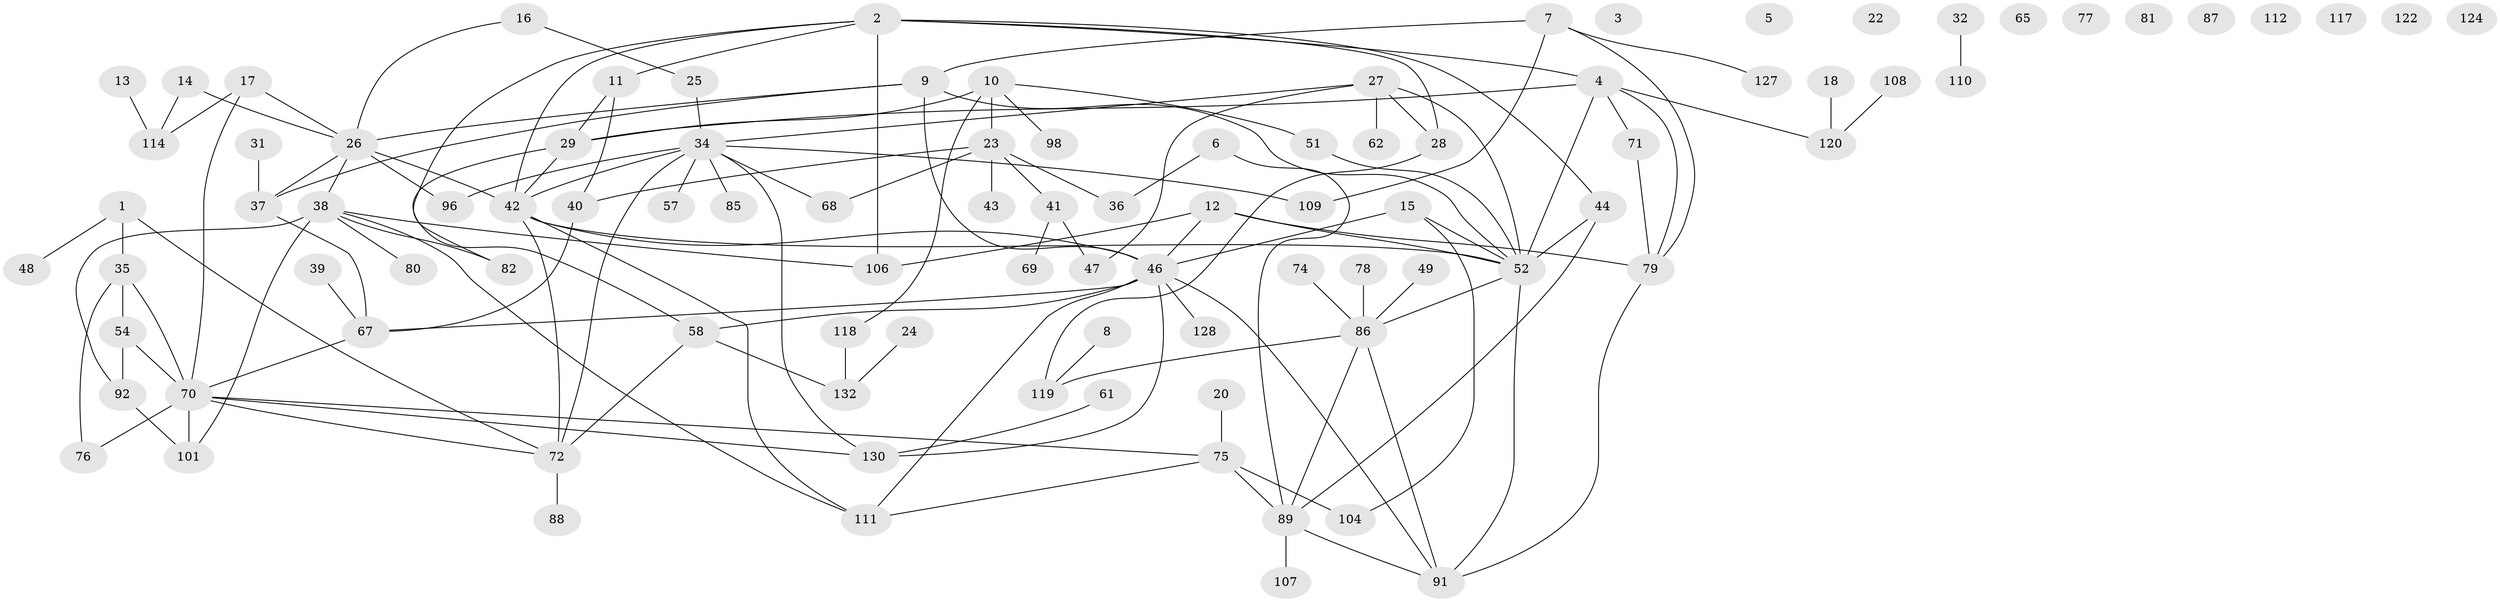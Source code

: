 // Generated by graph-tools (version 1.1) at 2025/23/03/03/25 07:23:28]
// undirected, 96 vertices, 136 edges
graph export_dot {
graph [start="1"]
  node [color=gray90,style=filled];
  1;
  2 [super="+136"];
  3;
  4 [super="+133"];
  5;
  6;
  7 [super="+19"];
  8;
  9 [super="+30"];
  10 [super="+129"];
  11 [super="+21"];
  12;
  13 [super="+97"];
  14 [super="+60"];
  15 [super="+50"];
  16 [super="+121"];
  17;
  18 [super="+33"];
  20 [super="+45"];
  22;
  23 [super="+73"];
  24;
  25 [super="+125"];
  26 [super="+102"];
  27 [super="+123"];
  28;
  29 [super="+64"];
  31;
  32;
  34 [super="+63"];
  35 [super="+94"];
  36 [super="+66"];
  37;
  38 [super="+99"];
  39 [super="+116"];
  40 [super="+53"];
  41;
  42 [super="+56"];
  43;
  44 [super="+90"];
  46 [super="+55"];
  47;
  48;
  49;
  51;
  52 [super="+83"];
  54 [super="+59"];
  57;
  58 [super="+84"];
  61;
  62;
  65;
  67 [super="+135"];
  68;
  69;
  70 [super="+105"];
  71 [super="+113"];
  72 [super="+100"];
  74;
  75 [super="+131"];
  76;
  77;
  78;
  79 [super="+93"];
  80;
  81;
  82 [super="+126"];
  85;
  86 [super="+95"];
  87;
  88;
  89 [super="+103"];
  91 [super="+115"];
  92;
  96;
  98;
  101;
  104;
  106;
  107;
  108;
  109;
  110;
  111;
  112;
  114;
  117;
  118;
  119;
  120 [super="+134"];
  122;
  124;
  127;
  128;
  130;
  132;
  1 -- 48;
  1 -- 72;
  1 -- 35;
  2 -- 42;
  2 -- 58;
  2 -- 106;
  2 -- 11;
  2 -- 4;
  2 -- 28;
  2 -- 44;
  4 -- 52;
  4 -- 120;
  4 -- 79;
  4 -- 29;
  4 -- 71;
  6 -- 89;
  6 -- 36;
  7 -- 79;
  7 -- 109;
  7 -- 9;
  7 -- 127;
  8 -- 119;
  9 -- 52;
  9 -- 37;
  9 -- 26;
  9 -- 46;
  10 -- 23;
  10 -- 51;
  10 -- 98;
  10 -- 118;
  10 -- 29;
  11 -- 29;
  11 -- 40;
  12 -- 46;
  12 -- 52;
  12 -- 79;
  12 -- 106;
  13 -- 114;
  14 -- 26;
  14 -- 114;
  15 -- 104;
  15 -- 52;
  15 -- 46;
  16 -- 26;
  16 -- 25;
  17 -- 114;
  17 -- 70;
  17 -- 26;
  18 -- 120;
  20 -- 75;
  23 -- 41;
  23 -- 43;
  23 -- 36;
  23 -- 68;
  23 -- 40;
  24 -- 132;
  25 -- 34;
  26 -- 37;
  26 -- 42 [weight=2];
  26 -- 96;
  26 -- 38;
  27 -- 28;
  27 -- 34;
  27 -- 47;
  27 -- 52;
  27 -- 62;
  28 -- 119;
  29 -- 82;
  29 -- 42;
  31 -- 37;
  32 -- 110;
  34 -- 42;
  34 -- 57;
  34 -- 85;
  34 -- 96;
  34 -- 130;
  34 -- 68;
  34 -- 109;
  34 -- 72;
  35 -- 70;
  35 -- 76;
  35 -- 54;
  37 -- 67;
  38 -- 80;
  38 -- 82;
  38 -- 101;
  38 -- 111;
  38 -- 92;
  38 -- 106;
  39 -- 67;
  40 -- 67;
  41 -- 47;
  41 -- 69;
  42 -- 111;
  42 -- 46;
  42 -- 52;
  42 -- 72;
  44 -- 89;
  44 -- 52;
  46 -- 91;
  46 -- 128;
  46 -- 130;
  46 -- 67;
  46 -- 111;
  46 -- 58;
  49 -- 86;
  51 -- 52;
  52 -- 86;
  52 -- 91;
  54 -- 92;
  54 -- 70;
  58 -- 72;
  58 -- 132;
  61 -- 130;
  67 -- 70;
  70 -- 72;
  70 -- 75;
  70 -- 76;
  70 -- 101;
  70 -- 130;
  71 -- 79;
  72 -- 88;
  74 -- 86;
  75 -- 104;
  75 -- 111;
  75 -- 89;
  78 -- 86;
  79 -- 91;
  86 -- 119;
  86 -- 89;
  86 -- 91;
  89 -- 107;
  89 -- 91;
  92 -- 101;
  108 -- 120;
  118 -- 132;
}
